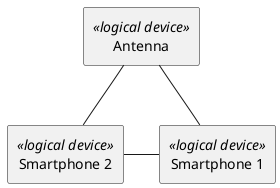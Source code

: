 @startuml demo2-logical-device

skinparam BackgroundColor transparent
skinparam componentStyle rectangle

component "Smartphone 1" as s1 <<logical device>>
component "Smartphone 2" as s2 <<logical device>>
component "Antenna" as ant <<logical device>>

ant -d- s1
ant -d- s2
s1 -l- s2

@enduml